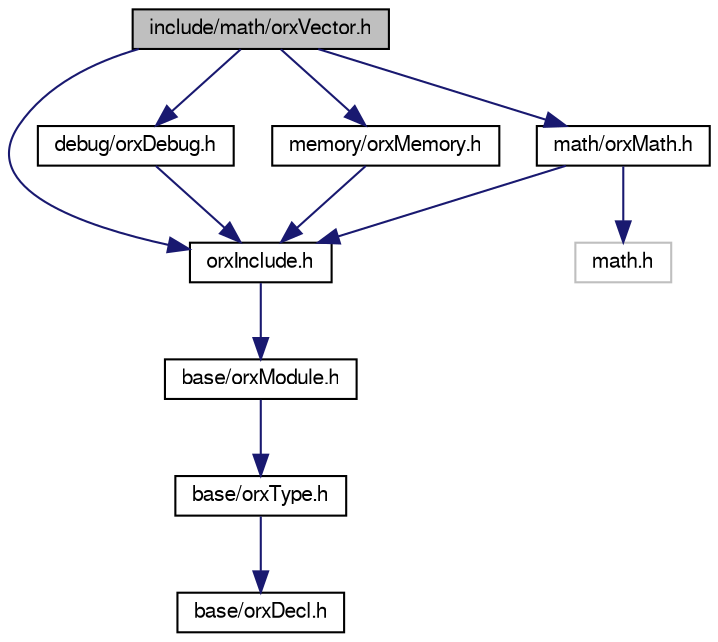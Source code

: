 digraph G
{
  bgcolor="transparent";
  edge [fontname="FreeSans",fontsize=10,labelfontname="FreeSans",labelfontsize=10];
  node [fontname="FreeSans",fontsize=10,shape=record];
  Node1 [label="include/math/orxVector.h",height=0.2,width=0.4,color="black", fillcolor="grey75", style="filled" fontcolor="black"];
  Node1 -> Node2 [color="midnightblue",fontsize=10,style="solid",fontname="FreeSans"];
  Node2 [label="orxInclude.h",height=0.2,width=0.4,color="black",URL="$orx_include_8h.html"];
  Node2 -> Node3 [color="midnightblue",fontsize=10,style="solid",fontname="FreeSans"];
  Node3 [label="base/orxModule.h",height=0.2,width=0.4,color="black",URL="$orx_module_8h.html"];
  Node3 -> Node4 [color="midnightblue",fontsize=10,style="solid",fontname="FreeSans"];
  Node4 [label="base/orxType.h",height=0.2,width=0.4,color="black",URL="$orx_type_8h.html"];
  Node4 -> Node5 [color="midnightblue",fontsize=10,style="solid",fontname="FreeSans"];
  Node5 [label="base/orxDecl.h",height=0.2,width=0.4,color="black",URL="$orx_decl_8h.html"];
  Node1 -> Node6 [color="midnightblue",fontsize=10,style="solid",fontname="FreeSans"];
  Node6 [label="debug/orxDebug.h",height=0.2,width=0.4,color="black",URL="$orx_debug_8h.html"];
  Node6 -> Node2 [color="midnightblue",fontsize=10,style="solid",fontname="FreeSans"];
  Node1 -> Node7 [color="midnightblue",fontsize=10,style="solid",fontname="FreeSans"];
  Node7 [label="memory/orxMemory.h",height=0.2,width=0.4,color="black",URL="$orx_memory_8h.html"];
  Node7 -> Node2 [color="midnightblue",fontsize=10,style="solid",fontname="FreeSans"];
  Node1 -> Node8 [color="midnightblue",fontsize=10,style="solid",fontname="FreeSans"];
  Node8 [label="math/orxMath.h",height=0.2,width=0.4,color="black",URL="$orx_math_8h.html"];
  Node8 -> Node2 [color="midnightblue",fontsize=10,style="solid",fontname="FreeSans"];
  Node8 -> Node9 [color="midnightblue",fontsize=10,style="solid",fontname="FreeSans"];
  Node9 [label="math.h",height=0.2,width=0.4,color="grey75"];
}
